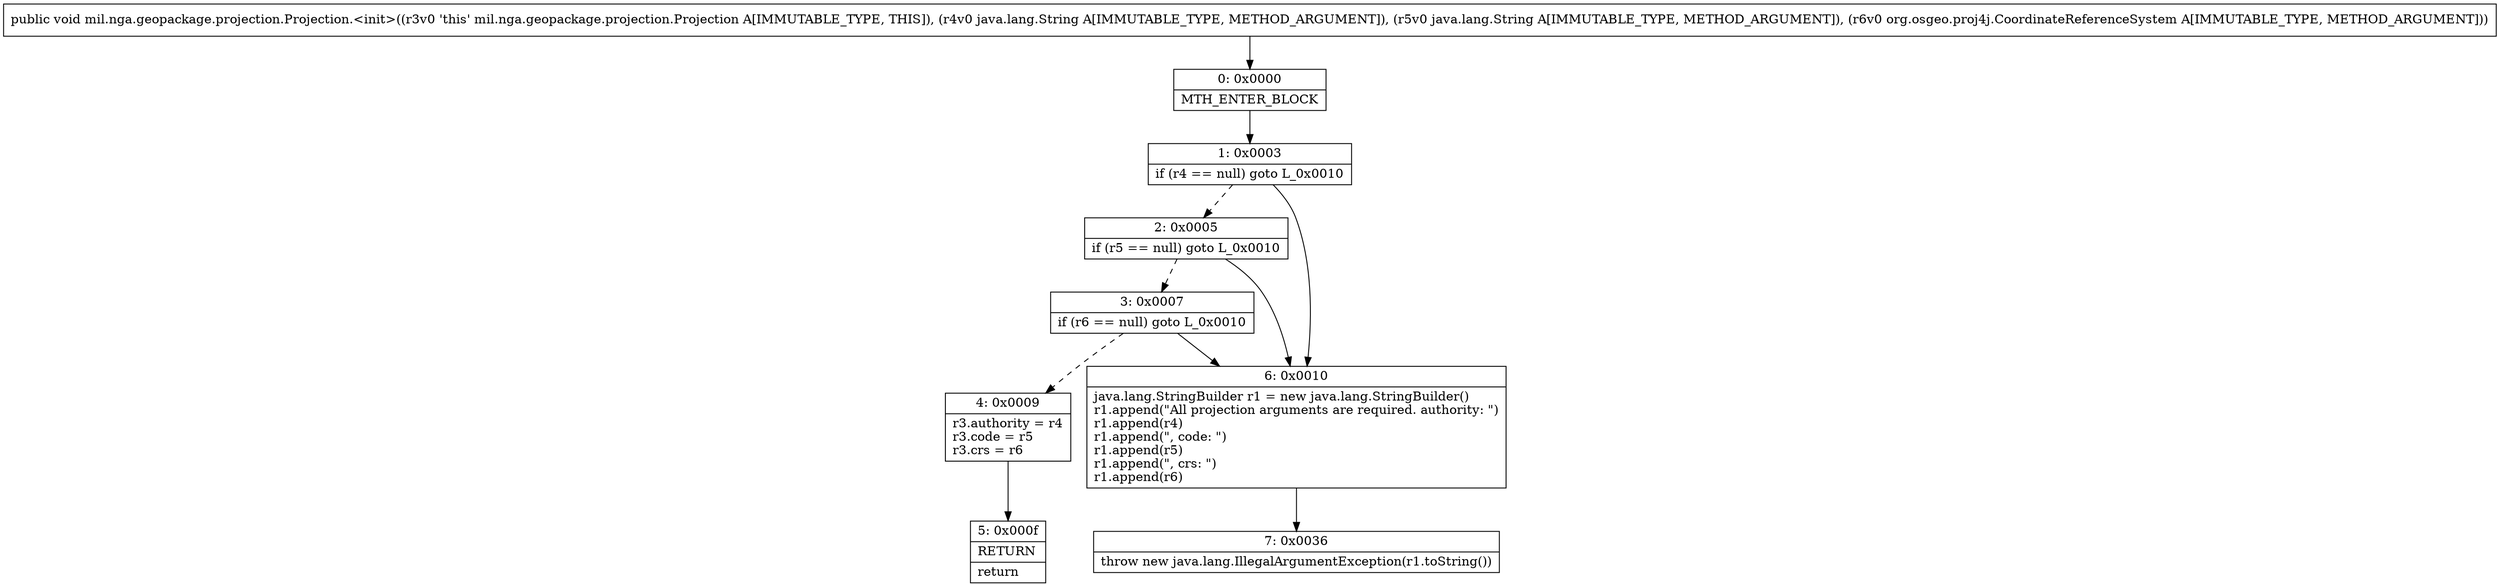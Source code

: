 digraph "CFG formil.nga.geopackage.projection.Projection.\<init\>(Ljava\/lang\/String;Ljava\/lang\/String;Lorg\/osgeo\/proj4j\/CoordinateReferenceSystem;)V" {
Node_0 [shape=record,label="{0\:\ 0x0000|MTH_ENTER_BLOCK\l}"];
Node_1 [shape=record,label="{1\:\ 0x0003|if (r4 == null) goto L_0x0010\l}"];
Node_2 [shape=record,label="{2\:\ 0x0005|if (r5 == null) goto L_0x0010\l}"];
Node_3 [shape=record,label="{3\:\ 0x0007|if (r6 == null) goto L_0x0010\l}"];
Node_4 [shape=record,label="{4\:\ 0x0009|r3.authority = r4\lr3.code = r5\lr3.crs = r6\l}"];
Node_5 [shape=record,label="{5\:\ 0x000f|RETURN\l|return\l}"];
Node_6 [shape=record,label="{6\:\ 0x0010|java.lang.StringBuilder r1 = new java.lang.StringBuilder()\lr1.append(\"All projection arguments are required. authority: \")\lr1.append(r4)\lr1.append(\", code: \")\lr1.append(r5)\lr1.append(\", crs: \")\lr1.append(r6)\l}"];
Node_7 [shape=record,label="{7\:\ 0x0036|throw new java.lang.IllegalArgumentException(r1.toString())\l}"];
MethodNode[shape=record,label="{public void mil.nga.geopackage.projection.Projection.\<init\>((r3v0 'this' mil.nga.geopackage.projection.Projection A[IMMUTABLE_TYPE, THIS]), (r4v0 java.lang.String A[IMMUTABLE_TYPE, METHOD_ARGUMENT]), (r5v0 java.lang.String A[IMMUTABLE_TYPE, METHOD_ARGUMENT]), (r6v0 org.osgeo.proj4j.CoordinateReferenceSystem A[IMMUTABLE_TYPE, METHOD_ARGUMENT])) }"];
MethodNode -> Node_0;
Node_0 -> Node_1;
Node_1 -> Node_2[style=dashed];
Node_1 -> Node_6;
Node_2 -> Node_3[style=dashed];
Node_2 -> Node_6;
Node_3 -> Node_4[style=dashed];
Node_3 -> Node_6;
Node_4 -> Node_5;
Node_6 -> Node_7;
}

